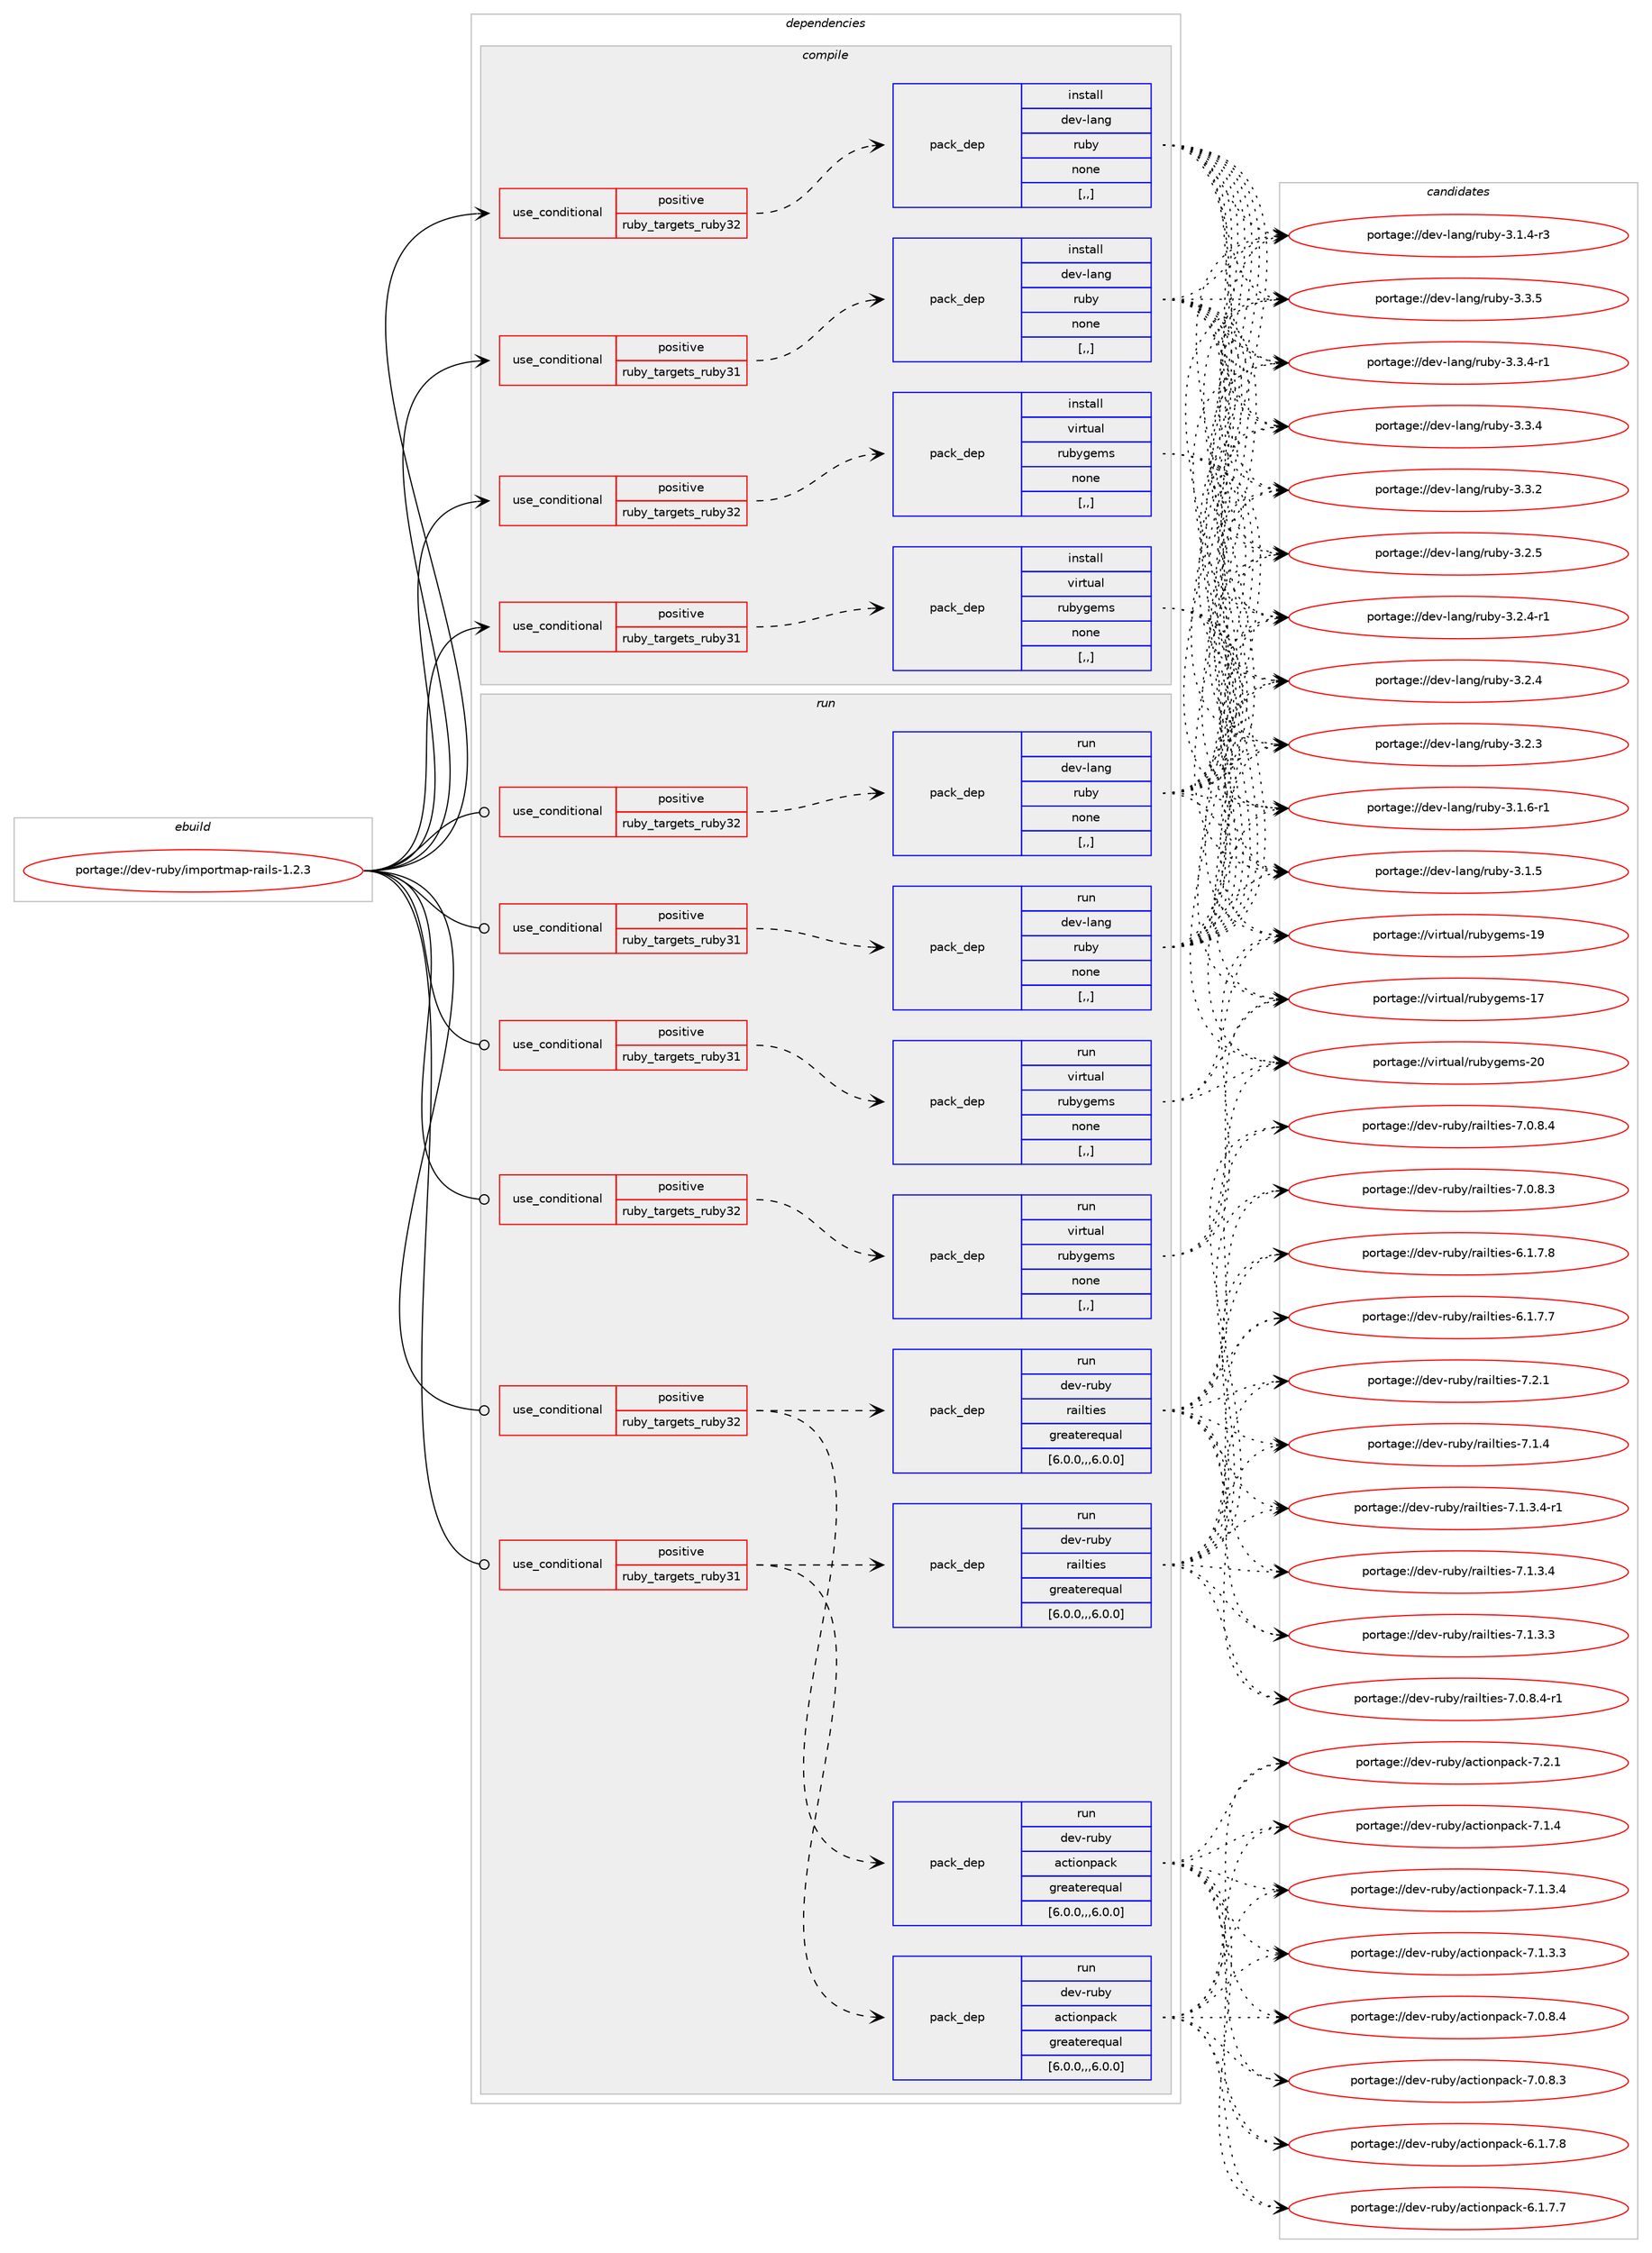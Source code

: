 digraph prolog {

# *************
# Graph options
# *************

newrank=true;
concentrate=true;
compound=true;
graph [rankdir=LR,fontname=Helvetica,fontsize=10,ranksep=1.5];#, ranksep=2.5, nodesep=0.2];
edge  [arrowhead=vee];
node  [fontname=Helvetica,fontsize=10];

# **********
# The ebuild
# **********

subgraph cluster_leftcol {
color=gray;
label=<<i>ebuild</i>>;
id [label="portage://dev-ruby/importmap-rails-1.2.3", color=red, width=4, href="../dev-ruby/importmap-rails-1.2.3.svg"];
}

# ****************
# The dependencies
# ****************

subgraph cluster_midcol {
color=gray;
label=<<i>dependencies</i>>;
subgraph cluster_compile {
fillcolor="#eeeeee";
style=filled;
label=<<i>compile</i>>;
subgraph cond180221 {
dependency683045 [label=<<TABLE BORDER="0" CELLBORDER="1" CELLSPACING="0" CELLPADDING="4"><TR><TD ROWSPAN="3" CELLPADDING="10">use_conditional</TD></TR><TR><TD>positive</TD></TR><TR><TD>ruby_targets_ruby31</TD></TR></TABLE>>, shape=none, color=red];
subgraph pack497901 {
dependency683046 [label=<<TABLE BORDER="0" CELLBORDER="1" CELLSPACING="0" CELLPADDING="4" WIDTH="220"><TR><TD ROWSPAN="6" CELLPADDING="30">pack_dep</TD></TR><TR><TD WIDTH="110">install</TD></TR><TR><TD>dev-lang</TD></TR><TR><TD>ruby</TD></TR><TR><TD>none</TD></TR><TR><TD>[,,]</TD></TR></TABLE>>, shape=none, color=blue];
}
dependency683045:e -> dependency683046:w [weight=20,style="dashed",arrowhead="vee"];
}
id:e -> dependency683045:w [weight=20,style="solid",arrowhead="vee"];
subgraph cond180222 {
dependency683047 [label=<<TABLE BORDER="0" CELLBORDER="1" CELLSPACING="0" CELLPADDING="4"><TR><TD ROWSPAN="3" CELLPADDING="10">use_conditional</TD></TR><TR><TD>positive</TD></TR><TR><TD>ruby_targets_ruby31</TD></TR></TABLE>>, shape=none, color=red];
subgraph pack497902 {
dependency683048 [label=<<TABLE BORDER="0" CELLBORDER="1" CELLSPACING="0" CELLPADDING="4" WIDTH="220"><TR><TD ROWSPAN="6" CELLPADDING="30">pack_dep</TD></TR><TR><TD WIDTH="110">install</TD></TR><TR><TD>virtual</TD></TR><TR><TD>rubygems</TD></TR><TR><TD>none</TD></TR><TR><TD>[,,]</TD></TR></TABLE>>, shape=none, color=blue];
}
dependency683047:e -> dependency683048:w [weight=20,style="dashed",arrowhead="vee"];
}
id:e -> dependency683047:w [weight=20,style="solid",arrowhead="vee"];
subgraph cond180223 {
dependency683049 [label=<<TABLE BORDER="0" CELLBORDER="1" CELLSPACING="0" CELLPADDING="4"><TR><TD ROWSPAN="3" CELLPADDING="10">use_conditional</TD></TR><TR><TD>positive</TD></TR><TR><TD>ruby_targets_ruby32</TD></TR></TABLE>>, shape=none, color=red];
subgraph pack497903 {
dependency683050 [label=<<TABLE BORDER="0" CELLBORDER="1" CELLSPACING="0" CELLPADDING="4" WIDTH="220"><TR><TD ROWSPAN="6" CELLPADDING="30">pack_dep</TD></TR><TR><TD WIDTH="110">install</TD></TR><TR><TD>dev-lang</TD></TR><TR><TD>ruby</TD></TR><TR><TD>none</TD></TR><TR><TD>[,,]</TD></TR></TABLE>>, shape=none, color=blue];
}
dependency683049:e -> dependency683050:w [weight=20,style="dashed",arrowhead="vee"];
}
id:e -> dependency683049:w [weight=20,style="solid",arrowhead="vee"];
subgraph cond180224 {
dependency683051 [label=<<TABLE BORDER="0" CELLBORDER="1" CELLSPACING="0" CELLPADDING="4"><TR><TD ROWSPAN="3" CELLPADDING="10">use_conditional</TD></TR><TR><TD>positive</TD></TR><TR><TD>ruby_targets_ruby32</TD></TR></TABLE>>, shape=none, color=red];
subgraph pack497904 {
dependency683052 [label=<<TABLE BORDER="0" CELLBORDER="1" CELLSPACING="0" CELLPADDING="4" WIDTH="220"><TR><TD ROWSPAN="6" CELLPADDING="30">pack_dep</TD></TR><TR><TD WIDTH="110">install</TD></TR><TR><TD>virtual</TD></TR><TR><TD>rubygems</TD></TR><TR><TD>none</TD></TR><TR><TD>[,,]</TD></TR></TABLE>>, shape=none, color=blue];
}
dependency683051:e -> dependency683052:w [weight=20,style="dashed",arrowhead="vee"];
}
id:e -> dependency683051:w [weight=20,style="solid",arrowhead="vee"];
}
subgraph cluster_compileandrun {
fillcolor="#eeeeee";
style=filled;
label=<<i>compile and run</i>>;
}
subgraph cluster_run {
fillcolor="#eeeeee";
style=filled;
label=<<i>run</i>>;
subgraph cond180225 {
dependency683053 [label=<<TABLE BORDER="0" CELLBORDER="1" CELLSPACING="0" CELLPADDING="4"><TR><TD ROWSPAN="3" CELLPADDING="10">use_conditional</TD></TR><TR><TD>positive</TD></TR><TR><TD>ruby_targets_ruby31</TD></TR></TABLE>>, shape=none, color=red];
subgraph pack497905 {
dependency683054 [label=<<TABLE BORDER="0" CELLBORDER="1" CELLSPACING="0" CELLPADDING="4" WIDTH="220"><TR><TD ROWSPAN="6" CELLPADDING="30">pack_dep</TD></TR><TR><TD WIDTH="110">run</TD></TR><TR><TD>dev-lang</TD></TR><TR><TD>ruby</TD></TR><TR><TD>none</TD></TR><TR><TD>[,,]</TD></TR></TABLE>>, shape=none, color=blue];
}
dependency683053:e -> dependency683054:w [weight=20,style="dashed",arrowhead="vee"];
}
id:e -> dependency683053:w [weight=20,style="solid",arrowhead="odot"];
subgraph cond180226 {
dependency683055 [label=<<TABLE BORDER="0" CELLBORDER="1" CELLSPACING="0" CELLPADDING="4"><TR><TD ROWSPAN="3" CELLPADDING="10">use_conditional</TD></TR><TR><TD>positive</TD></TR><TR><TD>ruby_targets_ruby31</TD></TR></TABLE>>, shape=none, color=red];
subgraph pack497906 {
dependency683056 [label=<<TABLE BORDER="0" CELLBORDER="1" CELLSPACING="0" CELLPADDING="4" WIDTH="220"><TR><TD ROWSPAN="6" CELLPADDING="30">pack_dep</TD></TR><TR><TD WIDTH="110">run</TD></TR><TR><TD>dev-ruby</TD></TR><TR><TD>actionpack</TD></TR><TR><TD>greaterequal</TD></TR><TR><TD>[6.0.0,,,6.0.0]</TD></TR></TABLE>>, shape=none, color=blue];
}
dependency683055:e -> dependency683056:w [weight=20,style="dashed",arrowhead="vee"];
subgraph pack497907 {
dependency683057 [label=<<TABLE BORDER="0" CELLBORDER="1" CELLSPACING="0" CELLPADDING="4" WIDTH="220"><TR><TD ROWSPAN="6" CELLPADDING="30">pack_dep</TD></TR><TR><TD WIDTH="110">run</TD></TR><TR><TD>dev-ruby</TD></TR><TR><TD>railties</TD></TR><TR><TD>greaterequal</TD></TR><TR><TD>[6.0.0,,,6.0.0]</TD></TR></TABLE>>, shape=none, color=blue];
}
dependency683055:e -> dependency683057:w [weight=20,style="dashed",arrowhead="vee"];
}
id:e -> dependency683055:w [weight=20,style="solid",arrowhead="odot"];
subgraph cond180227 {
dependency683058 [label=<<TABLE BORDER="0" CELLBORDER="1" CELLSPACING="0" CELLPADDING="4"><TR><TD ROWSPAN="3" CELLPADDING="10">use_conditional</TD></TR><TR><TD>positive</TD></TR><TR><TD>ruby_targets_ruby31</TD></TR></TABLE>>, shape=none, color=red];
subgraph pack497908 {
dependency683059 [label=<<TABLE BORDER="0" CELLBORDER="1" CELLSPACING="0" CELLPADDING="4" WIDTH="220"><TR><TD ROWSPAN="6" CELLPADDING="30">pack_dep</TD></TR><TR><TD WIDTH="110">run</TD></TR><TR><TD>virtual</TD></TR><TR><TD>rubygems</TD></TR><TR><TD>none</TD></TR><TR><TD>[,,]</TD></TR></TABLE>>, shape=none, color=blue];
}
dependency683058:e -> dependency683059:w [weight=20,style="dashed",arrowhead="vee"];
}
id:e -> dependency683058:w [weight=20,style="solid",arrowhead="odot"];
subgraph cond180228 {
dependency683060 [label=<<TABLE BORDER="0" CELLBORDER="1" CELLSPACING="0" CELLPADDING="4"><TR><TD ROWSPAN="3" CELLPADDING="10">use_conditional</TD></TR><TR><TD>positive</TD></TR><TR><TD>ruby_targets_ruby32</TD></TR></TABLE>>, shape=none, color=red];
subgraph pack497909 {
dependency683061 [label=<<TABLE BORDER="0" CELLBORDER="1" CELLSPACING="0" CELLPADDING="4" WIDTH="220"><TR><TD ROWSPAN="6" CELLPADDING="30">pack_dep</TD></TR><TR><TD WIDTH="110">run</TD></TR><TR><TD>dev-lang</TD></TR><TR><TD>ruby</TD></TR><TR><TD>none</TD></TR><TR><TD>[,,]</TD></TR></TABLE>>, shape=none, color=blue];
}
dependency683060:e -> dependency683061:w [weight=20,style="dashed",arrowhead="vee"];
}
id:e -> dependency683060:w [weight=20,style="solid",arrowhead="odot"];
subgraph cond180229 {
dependency683062 [label=<<TABLE BORDER="0" CELLBORDER="1" CELLSPACING="0" CELLPADDING="4"><TR><TD ROWSPAN="3" CELLPADDING="10">use_conditional</TD></TR><TR><TD>positive</TD></TR><TR><TD>ruby_targets_ruby32</TD></TR></TABLE>>, shape=none, color=red];
subgraph pack497910 {
dependency683063 [label=<<TABLE BORDER="0" CELLBORDER="1" CELLSPACING="0" CELLPADDING="4" WIDTH="220"><TR><TD ROWSPAN="6" CELLPADDING="30">pack_dep</TD></TR><TR><TD WIDTH="110">run</TD></TR><TR><TD>dev-ruby</TD></TR><TR><TD>actionpack</TD></TR><TR><TD>greaterequal</TD></TR><TR><TD>[6.0.0,,,6.0.0]</TD></TR></TABLE>>, shape=none, color=blue];
}
dependency683062:e -> dependency683063:w [weight=20,style="dashed",arrowhead="vee"];
subgraph pack497911 {
dependency683064 [label=<<TABLE BORDER="0" CELLBORDER="1" CELLSPACING="0" CELLPADDING="4" WIDTH="220"><TR><TD ROWSPAN="6" CELLPADDING="30">pack_dep</TD></TR><TR><TD WIDTH="110">run</TD></TR><TR><TD>dev-ruby</TD></TR><TR><TD>railties</TD></TR><TR><TD>greaterequal</TD></TR><TR><TD>[6.0.0,,,6.0.0]</TD></TR></TABLE>>, shape=none, color=blue];
}
dependency683062:e -> dependency683064:w [weight=20,style="dashed",arrowhead="vee"];
}
id:e -> dependency683062:w [weight=20,style="solid",arrowhead="odot"];
subgraph cond180230 {
dependency683065 [label=<<TABLE BORDER="0" CELLBORDER="1" CELLSPACING="0" CELLPADDING="4"><TR><TD ROWSPAN="3" CELLPADDING="10">use_conditional</TD></TR><TR><TD>positive</TD></TR><TR><TD>ruby_targets_ruby32</TD></TR></TABLE>>, shape=none, color=red];
subgraph pack497912 {
dependency683066 [label=<<TABLE BORDER="0" CELLBORDER="1" CELLSPACING="0" CELLPADDING="4" WIDTH="220"><TR><TD ROWSPAN="6" CELLPADDING="30">pack_dep</TD></TR><TR><TD WIDTH="110">run</TD></TR><TR><TD>virtual</TD></TR><TR><TD>rubygems</TD></TR><TR><TD>none</TD></TR><TR><TD>[,,]</TD></TR></TABLE>>, shape=none, color=blue];
}
dependency683065:e -> dependency683066:w [weight=20,style="dashed",arrowhead="vee"];
}
id:e -> dependency683065:w [weight=20,style="solid",arrowhead="odot"];
}
}

# **************
# The candidates
# **************

subgraph cluster_choices {
rank=same;
color=gray;
label=<<i>candidates</i>>;

subgraph choice497901 {
color=black;
nodesep=1;
choice10010111845108971101034711411798121455146514653 [label="portage://dev-lang/ruby-3.3.5", color=red, width=4,href="../dev-lang/ruby-3.3.5.svg"];
choice100101118451089711010347114117981214551465146524511449 [label="portage://dev-lang/ruby-3.3.4-r1", color=red, width=4,href="../dev-lang/ruby-3.3.4-r1.svg"];
choice10010111845108971101034711411798121455146514652 [label="portage://dev-lang/ruby-3.3.4", color=red, width=4,href="../dev-lang/ruby-3.3.4.svg"];
choice10010111845108971101034711411798121455146514650 [label="portage://dev-lang/ruby-3.3.2", color=red, width=4,href="../dev-lang/ruby-3.3.2.svg"];
choice10010111845108971101034711411798121455146504653 [label="portage://dev-lang/ruby-3.2.5", color=red, width=4,href="../dev-lang/ruby-3.2.5.svg"];
choice100101118451089711010347114117981214551465046524511449 [label="portage://dev-lang/ruby-3.2.4-r1", color=red, width=4,href="../dev-lang/ruby-3.2.4-r1.svg"];
choice10010111845108971101034711411798121455146504652 [label="portage://dev-lang/ruby-3.2.4", color=red, width=4,href="../dev-lang/ruby-3.2.4.svg"];
choice10010111845108971101034711411798121455146504651 [label="portage://dev-lang/ruby-3.2.3", color=red, width=4,href="../dev-lang/ruby-3.2.3.svg"];
choice100101118451089711010347114117981214551464946544511449 [label="portage://dev-lang/ruby-3.1.6-r1", color=red, width=4,href="../dev-lang/ruby-3.1.6-r1.svg"];
choice10010111845108971101034711411798121455146494653 [label="portage://dev-lang/ruby-3.1.5", color=red, width=4,href="../dev-lang/ruby-3.1.5.svg"];
choice100101118451089711010347114117981214551464946524511451 [label="portage://dev-lang/ruby-3.1.4-r3", color=red, width=4,href="../dev-lang/ruby-3.1.4-r3.svg"];
dependency683046:e -> choice10010111845108971101034711411798121455146514653:w [style=dotted,weight="100"];
dependency683046:e -> choice100101118451089711010347114117981214551465146524511449:w [style=dotted,weight="100"];
dependency683046:e -> choice10010111845108971101034711411798121455146514652:w [style=dotted,weight="100"];
dependency683046:e -> choice10010111845108971101034711411798121455146514650:w [style=dotted,weight="100"];
dependency683046:e -> choice10010111845108971101034711411798121455146504653:w [style=dotted,weight="100"];
dependency683046:e -> choice100101118451089711010347114117981214551465046524511449:w [style=dotted,weight="100"];
dependency683046:e -> choice10010111845108971101034711411798121455146504652:w [style=dotted,weight="100"];
dependency683046:e -> choice10010111845108971101034711411798121455146504651:w [style=dotted,weight="100"];
dependency683046:e -> choice100101118451089711010347114117981214551464946544511449:w [style=dotted,weight="100"];
dependency683046:e -> choice10010111845108971101034711411798121455146494653:w [style=dotted,weight="100"];
dependency683046:e -> choice100101118451089711010347114117981214551464946524511451:w [style=dotted,weight="100"];
}
subgraph choice497902 {
color=black;
nodesep=1;
choice118105114116117971084711411798121103101109115455048 [label="portage://virtual/rubygems-20", color=red, width=4,href="../virtual/rubygems-20.svg"];
choice118105114116117971084711411798121103101109115454957 [label="portage://virtual/rubygems-19", color=red, width=4,href="../virtual/rubygems-19.svg"];
choice118105114116117971084711411798121103101109115454955 [label="portage://virtual/rubygems-17", color=red, width=4,href="../virtual/rubygems-17.svg"];
dependency683048:e -> choice118105114116117971084711411798121103101109115455048:w [style=dotted,weight="100"];
dependency683048:e -> choice118105114116117971084711411798121103101109115454957:w [style=dotted,weight="100"];
dependency683048:e -> choice118105114116117971084711411798121103101109115454955:w [style=dotted,weight="100"];
}
subgraph choice497903 {
color=black;
nodesep=1;
choice10010111845108971101034711411798121455146514653 [label="portage://dev-lang/ruby-3.3.5", color=red, width=4,href="../dev-lang/ruby-3.3.5.svg"];
choice100101118451089711010347114117981214551465146524511449 [label="portage://dev-lang/ruby-3.3.4-r1", color=red, width=4,href="../dev-lang/ruby-3.3.4-r1.svg"];
choice10010111845108971101034711411798121455146514652 [label="portage://dev-lang/ruby-3.3.4", color=red, width=4,href="../dev-lang/ruby-3.3.4.svg"];
choice10010111845108971101034711411798121455146514650 [label="portage://dev-lang/ruby-3.3.2", color=red, width=4,href="../dev-lang/ruby-3.3.2.svg"];
choice10010111845108971101034711411798121455146504653 [label="portage://dev-lang/ruby-3.2.5", color=red, width=4,href="../dev-lang/ruby-3.2.5.svg"];
choice100101118451089711010347114117981214551465046524511449 [label="portage://dev-lang/ruby-3.2.4-r1", color=red, width=4,href="../dev-lang/ruby-3.2.4-r1.svg"];
choice10010111845108971101034711411798121455146504652 [label="portage://dev-lang/ruby-3.2.4", color=red, width=4,href="../dev-lang/ruby-3.2.4.svg"];
choice10010111845108971101034711411798121455146504651 [label="portage://dev-lang/ruby-3.2.3", color=red, width=4,href="../dev-lang/ruby-3.2.3.svg"];
choice100101118451089711010347114117981214551464946544511449 [label="portage://dev-lang/ruby-3.1.6-r1", color=red, width=4,href="../dev-lang/ruby-3.1.6-r1.svg"];
choice10010111845108971101034711411798121455146494653 [label="portage://dev-lang/ruby-3.1.5", color=red, width=4,href="../dev-lang/ruby-3.1.5.svg"];
choice100101118451089711010347114117981214551464946524511451 [label="portage://dev-lang/ruby-3.1.4-r3", color=red, width=4,href="../dev-lang/ruby-3.1.4-r3.svg"];
dependency683050:e -> choice10010111845108971101034711411798121455146514653:w [style=dotted,weight="100"];
dependency683050:e -> choice100101118451089711010347114117981214551465146524511449:w [style=dotted,weight="100"];
dependency683050:e -> choice10010111845108971101034711411798121455146514652:w [style=dotted,weight="100"];
dependency683050:e -> choice10010111845108971101034711411798121455146514650:w [style=dotted,weight="100"];
dependency683050:e -> choice10010111845108971101034711411798121455146504653:w [style=dotted,weight="100"];
dependency683050:e -> choice100101118451089711010347114117981214551465046524511449:w [style=dotted,weight="100"];
dependency683050:e -> choice10010111845108971101034711411798121455146504652:w [style=dotted,weight="100"];
dependency683050:e -> choice10010111845108971101034711411798121455146504651:w [style=dotted,weight="100"];
dependency683050:e -> choice100101118451089711010347114117981214551464946544511449:w [style=dotted,weight="100"];
dependency683050:e -> choice10010111845108971101034711411798121455146494653:w [style=dotted,weight="100"];
dependency683050:e -> choice100101118451089711010347114117981214551464946524511451:w [style=dotted,weight="100"];
}
subgraph choice497904 {
color=black;
nodesep=1;
choice118105114116117971084711411798121103101109115455048 [label="portage://virtual/rubygems-20", color=red, width=4,href="../virtual/rubygems-20.svg"];
choice118105114116117971084711411798121103101109115454957 [label="portage://virtual/rubygems-19", color=red, width=4,href="../virtual/rubygems-19.svg"];
choice118105114116117971084711411798121103101109115454955 [label="portage://virtual/rubygems-17", color=red, width=4,href="../virtual/rubygems-17.svg"];
dependency683052:e -> choice118105114116117971084711411798121103101109115455048:w [style=dotted,weight="100"];
dependency683052:e -> choice118105114116117971084711411798121103101109115454957:w [style=dotted,weight="100"];
dependency683052:e -> choice118105114116117971084711411798121103101109115454955:w [style=dotted,weight="100"];
}
subgraph choice497905 {
color=black;
nodesep=1;
choice10010111845108971101034711411798121455146514653 [label="portage://dev-lang/ruby-3.3.5", color=red, width=4,href="../dev-lang/ruby-3.3.5.svg"];
choice100101118451089711010347114117981214551465146524511449 [label="portage://dev-lang/ruby-3.3.4-r1", color=red, width=4,href="../dev-lang/ruby-3.3.4-r1.svg"];
choice10010111845108971101034711411798121455146514652 [label="portage://dev-lang/ruby-3.3.4", color=red, width=4,href="../dev-lang/ruby-3.3.4.svg"];
choice10010111845108971101034711411798121455146514650 [label="portage://dev-lang/ruby-3.3.2", color=red, width=4,href="../dev-lang/ruby-3.3.2.svg"];
choice10010111845108971101034711411798121455146504653 [label="portage://dev-lang/ruby-3.2.5", color=red, width=4,href="../dev-lang/ruby-3.2.5.svg"];
choice100101118451089711010347114117981214551465046524511449 [label="portage://dev-lang/ruby-3.2.4-r1", color=red, width=4,href="../dev-lang/ruby-3.2.4-r1.svg"];
choice10010111845108971101034711411798121455146504652 [label="portage://dev-lang/ruby-3.2.4", color=red, width=4,href="../dev-lang/ruby-3.2.4.svg"];
choice10010111845108971101034711411798121455146504651 [label="portage://dev-lang/ruby-3.2.3", color=red, width=4,href="../dev-lang/ruby-3.2.3.svg"];
choice100101118451089711010347114117981214551464946544511449 [label="portage://dev-lang/ruby-3.1.6-r1", color=red, width=4,href="../dev-lang/ruby-3.1.6-r1.svg"];
choice10010111845108971101034711411798121455146494653 [label="portage://dev-lang/ruby-3.1.5", color=red, width=4,href="../dev-lang/ruby-3.1.5.svg"];
choice100101118451089711010347114117981214551464946524511451 [label="portage://dev-lang/ruby-3.1.4-r3", color=red, width=4,href="../dev-lang/ruby-3.1.4-r3.svg"];
dependency683054:e -> choice10010111845108971101034711411798121455146514653:w [style=dotted,weight="100"];
dependency683054:e -> choice100101118451089711010347114117981214551465146524511449:w [style=dotted,weight="100"];
dependency683054:e -> choice10010111845108971101034711411798121455146514652:w [style=dotted,weight="100"];
dependency683054:e -> choice10010111845108971101034711411798121455146514650:w [style=dotted,weight="100"];
dependency683054:e -> choice10010111845108971101034711411798121455146504653:w [style=dotted,weight="100"];
dependency683054:e -> choice100101118451089711010347114117981214551465046524511449:w [style=dotted,weight="100"];
dependency683054:e -> choice10010111845108971101034711411798121455146504652:w [style=dotted,weight="100"];
dependency683054:e -> choice10010111845108971101034711411798121455146504651:w [style=dotted,weight="100"];
dependency683054:e -> choice100101118451089711010347114117981214551464946544511449:w [style=dotted,weight="100"];
dependency683054:e -> choice10010111845108971101034711411798121455146494653:w [style=dotted,weight="100"];
dependency683054:e -> choice100101118451089711010347114117981214551464946524511451:w [style=dotted,weight="100"];
}
subgraph choice497906 {
color=black;
nodesep=1;
choice10010111845114117981214797991161051111101129799107455546504649 [label="portage://dev-ruby/actionpack-7.2.1", color=red, width=4,href="../dev-ruby/actionpack-7.2.1.svg"];
choice10010111845114117981214797991161051111101129799107455546494652 [label="portage://dev-ruby/actionpack-7.1.4", color=red, width=4,href="../dev-ruby/actionpack-7.1.4.svg"];
choice100101118451141179812147979911610511111011297991074555464946514652 [label="portage://dev-ruby/actionpack-7.1.3.4", color=red, width=4,href="../dev-ruby/actionpack-7.1.3.4.svg"];
choice100101118451141179812147979911610511111011297991074555464946514651 [label="portage://dev-ruby/actionpack-7.1.3.3", color=red, width=4,href="../dev-ruby/actionpack-7.1.3.3.svg"];
choice100101118451141179812147979911610511111011297991074555464846564652 [label="portage://dev-ruby/actionpack-7.0.8.4", color=red, width=4,href="../dev-ruby/actionpack-7.0.8.4.svg"];
choice100101118451141179812147979911610511111011297991074555464846564651 [label="portage://dev-ruby/actionpack-7.0.8.3", color=red, width=4,href="../dev-ruby/actionpack-7.0.8.3.svg"];
choice100101118451141179812147979911610511111011297991074554464946554656 [label="portage://dev-ruby/actionpack-6.1.7.8", color=red, width=4,href="../dev-ruby/actionpack-6.1.7.8.svg"];
choice100101118451141179812147979911610511111011297991074554464946554655 [label="portage://dev-ruby/actionpack-6.1.7.7", color=red, width=4,href="../dev-ruby/actionpack-6.1.7.7.svg"];
dependency683056:e -> choice10010111845114117981214797991161051111101129799107455546504649:w [style=dotted,weight="100"];
dependency683056:e -> choice10010111845114117981214797991161051111101129799107455546494652:w [style=dotted,weight="100"];
dependency683056:e -> choice100101118451141179812147979911610511111011297991074555464946514652:w [style=dotted,weight="100"];
dependency683056:e -> choice100101118451141179812147979911610511111011297991074555464946514651:w [style=dotted,weight="100"];
dependency683056:e -> choice100101118451141179812147979911610511111011297991074555464846564652:w [style=dotted,weight="100"];
dependency683056:e -> choice100101118451141179812147979911610511111011297991074555464846564651:w [style=dotted,weight="100"];
dependency683056:e -> choice100101118451141179812147979911610511111011297991074554464946554656:w [style=dotted,weight="100"];
dependency683056:e -> choice100101118451141179812147979911610511111011297991074554464946554655:w [style=dotted,weight="100"];
}
subgraph choice497907 {
color=black;
nodesep=1;
choice10010111845114117981214711497105108116105101115455546504649 [label="portage://dev-ruby/railties-7.2.1", color=red, width=4,href="../dev-ruby/railties-7.2.1.svg"];
choice10010111845114117981214711497105108116105101115455546494652 [label="portage://dev-ruby/railties-7.1.4", color=red, width=4,href="../dev-ruby/railties-7.1.4.svg"];
choice1001011184511411798121471149710510811610510111545554649465146524511449 [label="portage://dev-ruby/railties-7.1.3.4-r1", color=red, width=4,href="../dev-ruby/railties-7.1.3.4-r1.svg"];
choice100101118451141179812147114971051081161051011154555464946514652 [label="portage://dev-ruby/railties-7.1.3.4", color=red, width=4,href="../dev-ruby/railties-7.1.3.4.svg"];
choice100101118451141179812147114971051081161051011154555464946514651 [label="portage://dev-ruby/railties-7.1.3.3", color=red, width=4,href="../dev-ruby/railties-7.1.3.3.svg"];
choice1001011184511411798121471149710510811610510111545554648465646524511449 [label="portage://dev-ruby/railties-7.0.8.4-r1", color=red, width=4,href="../dev-ruby/railties-7.0.8.4-r1.svg"];
choice100101118451141179812147114971051081161051011154555464846564652 [label="portage://dev-ruby/railties-7.0.8.4", color=red, width=4,href="../dev-ruby/railties-7.0.8.4.svg"];
choice100101118451141179812147114971051081161051011154555464846564651 [label="portage://dev-ruby/railties-7.0.8.3", color=red, width=4,href="../dev-ruby/railties-7.0.8.3.svg"];
choice100101118451141179812147114971051081161051011154554464946554656 [label="portage://dev-ruby/railties-6.1.7.8", color=red, width=4,href="../dev-ruby/railties-6.1.7.8.svg"];
choice100101118451141179812147114971051081161051011154554464946554655 [label="portage://dev-ruby/railties-6.1.7.7", color=red, width=4,href="../dev-ruby/railties-6.1.7.7.svg"];
dependency683057:e -> choice10010111845114117981214711497105108116105101115455546504649:w [style=dotted,weight="100"];
dependency683057:e -> choice10010111845114117981214711497105108116105101115455546494652:w [style=dotted,weight="100"];
dependency683057:e -> choice1001011184511411798121471149710510811610510111545554649465146524511449:w [style=dotted,weight="100"];
dependency683057:e -> choice100101118451141179812147114971051081161051011154555464946514652:w [style=dotted,weight="100"];
dependency683057:e -> choice100101118451141179812147114971051081161051011154555464946514651:w [style=dotted,weight="100"];
dependency683057:e -> choice1001011184511411798121471149710510811610510111545554648465646524511449:w [style=dotted,weight="100"];
dependency683057:e -> choice100101118451141179812147114971051081161051011154555464846564652:w [style=dotted,weight="100"];
dependency683057:e -> choice100101118451141179812147114971051081161051011154555464846564651:w [style=dotted,weight="100"];
dependency683057:e -> choice100101118451141179812147114971051081161051011154554464946554656:w [style=dotted,weight="100"];
dependency683057:e -> choice100101118451141179812147114971051081161051011154554464946554655:w [style=dotted,weight="100"];
}
subgraph choice497908 {
color=black;
nodesep=1;
choice118105114116117971084711411798121103101109115455048 [label="portage://virtual/rubygems-20", color=red, width=4,href="../virtual/rubygems-20.svg"];
choice118105114116117971084711411798121103101109115454957 [label="portage://virtual/rubygems-19", color=red, width=4,href="../virtual/rubygems-19.svg"];
choice118105114116117971084711411798121103101109115454955 [label="portage://virtual/rubygems-17", color=red, width=4,href="../virtual/rubygems-17.svg"];
dependency683059:e -> choice118105114116117971084711411798121103101109115455048:w [style=dotted,weight="100"];
dependency683059:e -> choice118105114116117971084711411798121103101109115454957:w [style=dotted,weight="100"];
dependency683059:e -> choice118105114116117971084711411798121103101109115454955:w [style=dotted,weight="100"];
}
subgraph choice497909 {
color=black;
nodesep=1;
choice10010111845108971101034711411798121455146514653 [label="portage://dev-lang/ruby-3.3.5", color=red, width=4,href="../dev-lang/ruby-3.3.5.svg"];
choice100101118451089711010347114117981214551465146524511449 [label="portage://dev-lang/ruby-3.3.4-r1", color=red, width=4,href="../dev-lang/ruby-3.3.4-r1.svg"];
choice10010111845108971101034711411798121455146514652 [label="portage://dev-lang/ruby-3.3.4", color=red, width=4,href="../dev-lang/ruby-3.3.4.svg"];
choice10010111845108971101034711411798121455146514650 [label="portage://dev-lang/ruby-3.3.2", color=red, width=4,href="../dev-lang/ruby-3.3.2.svg"];
choice10010111845108971101034711411798121455146504653 [label="portage://dev-lang/ruby-3.2.5", color=red, width=4,href="../dev-lang/ruby-3.2.5.svg"];
choice100101118451089711010347114117981214551465046524511449 [label="portage://dev-lang/ruby-3.2.4-r1", color=red, width=4,href="../dev-lang/ruby-3.2.4-r1.svg"];
choice10010111845108971101034711411798121455146504652 [label="portage://dev-lang/ruby-3.2.4", color=red, width=4,href="../dev-lang/ruby-3.2.4.svg"];
choice10010111845108971101034711411798121455146504651 [label="portage://dev-lang/ruby-3.2.3", color=red, width=4,href="../dev-lang/ruby-3.2.3.svg"];
choice100101118451089711010347114117981214551464946544511449 [label="portage://dev-lang/ruby-3.1.6-r1", color=red, width=4,href="../dev-lang/ruby-3.1.6-r1.svg"];
choice10010111845108971101034711411798121455146494653 [label="portage://dev-lang/ruby-3.1.5", color=red, width=4,href="../dev-lang/ruby-3.1.5.svg"];
choice100101118451089711010347114117981214551464946524511451 [label="portage://dev-lang/ruby-3.1.4-r3", color=red, width=4,href="../dev-lang/ruby-3.1.4-r3.svg"];
dependency683061:e -> choice10010111845108971101034711411798121455146514653:w [style=dotted,weight="100"];
dependency683061:e -> choice100101118451089711010347114117981214551465146524511449:w [style=dotted,weight="100"];
dependency683061:e -> choice10010111845108971101034711411798121455146514652:w [style=dotted,weight="100"];
dependency683061:e -> choice10010111845108971101034711411798121455146514650:w [style=dotted,weight="100"];
dependency683061:e -> choice10010111845108971101034711411798121455146504653:w [style=dotted,weight="100"];
dependency683061:e -> choice100101118451089711010347114117981214551465046524511449:w [style=dotted,weight="100"];
dependency683061:e -> choice10010111845108971101034711411798121455146504652:w [style=dotted,weight="100"];
dependency683061:e -> choice10010111845108971101034711411798121455146504651:w [style=dotted,weight="100"];
dependency683061:e -> choice100101118451089711010347114117981214551464946544511449:w [style=dotted,weight="100"];
dependency683061:e -> choice10010111845108971101034711411798121455146494653:w [style=dotted,weight="100"];
dependency683061:e -> choice100101118451089711010347114117981214551464946524511451:w [style=dotted,weight="100"];
}
subgraph choice497910 {
color=black;
nodesep=1;
choice10010111845114117981214797991161051111101129799107455546504649 [label="portage://dev-ruby/actionpack-7.2.1", color=red, width=4,href="../dev-ruby/actionpack-7.2.1.svg"];
choice10010111845114117981214797991161051111101129799107455546494652 [label="portage://dev-ruby/actionpack-7.1.4", color=red, width=4,href="../dev-ruby/actionpack-7.1.4.svg"];
choice100101118451141179812147979911610511111011297991074555464946514652 [label="portage://dev-ruby/actionpack-7.1.3.4", color=red, width=4,href="../dev-ruby/actionpack-7.1.3.4.svg"];
choice100101118451141179812147979911610511111011297991074555464946514651 [label="portage://dev-ruby/actionpack-7.1.3.3", color=red, width=4,href="../dev-ruby/actionpack-7.1.3.3.svg"];
choice100101118451141179812147979911610511111011297991074555464846564652 [label="portage://dev-ruby/actionpack-7.0.8.4", color=red, width=4,href="../dev-ruby/actionpack-7.0.8.4.svg"];
choice100101118451141179812147979911610511111011297991074555464846564651 [label="portage://dev-ruby/actionpack-7.0.8.3", color=red, width=4,href="../dev-ruby/actionpack-7.0.8.3.svg"];
choice100101118451141179812147979911610511111011297991074554464946554656 [label="portage://dev-ruby/actionpack-6.1.7.8", color=red, width=4,href="../dev-ruby/actionpack-6.1.7.8.svg"];
choice100101118451141179812147979911610511111011297991074554464946554655 [label="portage://dev-ruby/actionpack-6.1.7.7", color=red, width=4,href="../dev-ruby/actionpack-6.1.7.7.svg"];
dependency683063:e -> choice10010111845114117981214797991161051111101129799107455546504649:w [style=dotted,weight="100"];
dependency683063:e -> choice10010111845114117981214797991161051111101129799107455546494652:w [style=dotted,weight="100"];
dependency683063:e -> choice100101118451141179812147979911610511111011297991074555464946514652:w [style=dotted,weight="100"];
dependency683063:e -> choice100101118451141179812147979911610511111011297991074555464946514651:w [style=dotted,weight="100"];
dependency683063:e -> choice100101118451141179812147979911610511111011297991074555464846564652:w [style=dotted,weight="100"];
dependency683063:e -> choice100101118451141179812147979911610511111011297991074555464846564651:w [style=dotted,weight="100"];
dependency683063:e -> choice100101118451141179812147979911610511111011297991074554464946554656:w [style=dotted,weight="100"];
dependency683063:e -> choice100101118451141179812147979911610511111011297991074554464946554655:w [style=dotted,weight="100"];
}
subgraph choice497911 {
color=black;
nodesep=1;
choice10010111845114117981214711497105108116105101115455546504649 [label="portage://dev-ruby/railties-7.2.1", color=red, width=4,href="../dev-ruby/railties-7.2.1.svg"];
choice10010111845114117981214711497105108116105101115455546494652 [label="portage://dev-ruby/railties-7.1.4", color=red, width=4,href="../dev-ruby/railties-7.1.4.svg"];
choice1001011184511411798121471149710510811610510111545554649465146524511449 [label="portage://dev-ruby/railties-7.1.3.4-r1", color=red, width=4,href="../dev-ruby/railties-7.1.3.4-r1.svg"];
choice100101118451141179812147114971051081161051011154555464946514652 [label="portage://dev-ruby/railties-7.1.3.4", color=red, width=4,href="../dev-ruby/railties-7.1.3.4.svg"];
choice100101118451141179812147114971051081161051011154555464946514651 [label="portage://dev-ruby/railties-7.1.3.3", color=red, width=4,href="../dev-ruby/railties-7.1.3.3.svg"];
choice1001011184511411798121471149710510811610510111545554648465646524511449 [label="portage://dev-ruby/railties-7.0.8.4-r1", color=red, width=4,href="../dev-ruby/railties-7.0.8.4-r1.svg"];
choice100101118451141179812147114971051081161051011154555464846564652 [label="portage://dev-ruby/railties-7.0.8.4", color=red, width=4,href="../dev-ruby/railties-7.0.8.4.svg"];
choice100101118451141179812147114971051081161051011154555464846564651 [label="portage://dev-ruby/railties-7.0.8.3", color=red, width=4,href="../dev-ruby/railties-7.0.8.3.svg"];
choice100101118451141179812147114971051081161051011154554464946554656 [label="portage://dev-ruby/railties-6.1.7.8", color=red, width=4,href="../dev-ruby/railties-6.1.7.8.svg"];
choice100101118451141179812147114971051081161051011154554464946554655 [label="portage://dev-ruby/railties-6.1.7.7", color=red, width=4,href="../dev-ruby/railties-6.1.7.7.svg"];
dependency683064:e -> choice10010111845114117981214711497105108116105101115455546504649:w [style=dotted,weight="100"];
dependency683064:e -> choice10010111845114117981214711497105108116105101115455546494652:w [style=dotted,weight="100"];
dependency683064:e -> choice1001011184511411798121471149710510811610510111545554649465146524511449:w [style=dotted,weight="100"];
dependency683064:e -> choice100101118451141179812147114971051081161051011154555464946514652:w [style=dotted,weight="100"];
dependency683064:e -> choice100101118451141179812147114971051081161051011154555464946514651:w [style=dotted,weight="100"];
dependency683064:e -> choice1001011184511411798121471149710510811610510111545554648465646524511449:w [style=dotted,weight="100"];
dependency683064:e -> choice100101118451141179812147114971051081161051011154555464846564652:w [style=dotted,weight="100"];
dependency683064:e -> choice100101118451141179812147114971051081161051011154555464846564651:w [style=dotted,weight="100"];
dependency683064:e -> choice100101118451141179812147114971051081161051011154554464946554656:w [style=dotted,weight="100"];
dependency683064:e -> choice100101118451141179812147114971051081161051011154554464946554655:w [style=dotted,weight="100"];
}
subgraph choice497912 {
color=black;
nodesep=1;
choice118105114116117971084711411798121103101109115455048 [label="portage://virtual/rubygems-20", color=red, width=4,href="../virtual/rubygems-20.svg"];
choice118105114116117971084711411798121103101109115454957 [label="portage://virtual/rubygems-19", color=red, width=4,href="../virtual/rubygems-19.svg"];
choice118105114116117971084711411798121103101109115454955 [label="portage://virtual/rubygems-17", color=red, width=4,href="../virtual/rubygems-17.svg"];
dependency683066:e -> choice118105114116117971084711411798121103101109115455048:w [style=dotted,weight="100"];
dependency683066:e -> choice118105114116117971084711411798121103101109115454957:w [style=dotted,weight="100"];
dependency683066:e -> choice118105114116117971084711411798121103101109115454955:w [style=dotted,weight="100"];
}
}

}
